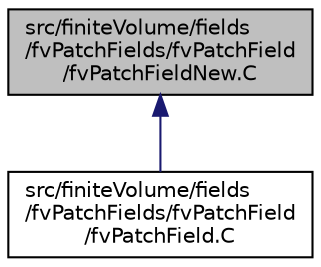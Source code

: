 digraph "src/finiteVolume/fields/fvPatchFields/fvPatchField/fvPatchFieldNew.C"
{
  bgcolor="transparent";
  edge [fontname="Helvetica",fontsize="10",labelfontname="Helvetica",labelfontsize="10"];
  node [fontname="Helvetica",fontsize="10",shape=record];
  Node1 [label="src/finiteVolume/fields\l/fvPatchFields/fvPatchField\l/fvPatchFieldNew.C",height=0.2,width=0.4,color="black", fillcolor="grey75", style="filled", fontcolor="black"];
  Node1 -> Node2 [dir="back",color="midnightblue",fontsize="10",style="solid",fontname="Helvetica"];
  Node2 [label="src/finiteVolume/fields\l/fvPatchFields/fvPatchField\l/fvPatchField.C",height=0.2,width=0.4,color="black",URL="$a05693.html"];
}
